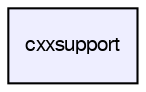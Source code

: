 digraph G {
  compound=true
  node [ fontsize=10, fontname="FreeSans"];
  edge [ labelfontsize=9, labelfontname="FreeSans"];
  dir_23c787b4c6b0664ee4e5a4004551936c [shape=box, label="cxxsupport", style="filled", fillcolor="#eeeeff", pencolor="black", URL="dir_23c787b4c6b0664ee4e5a4004551936c.html"];
}
